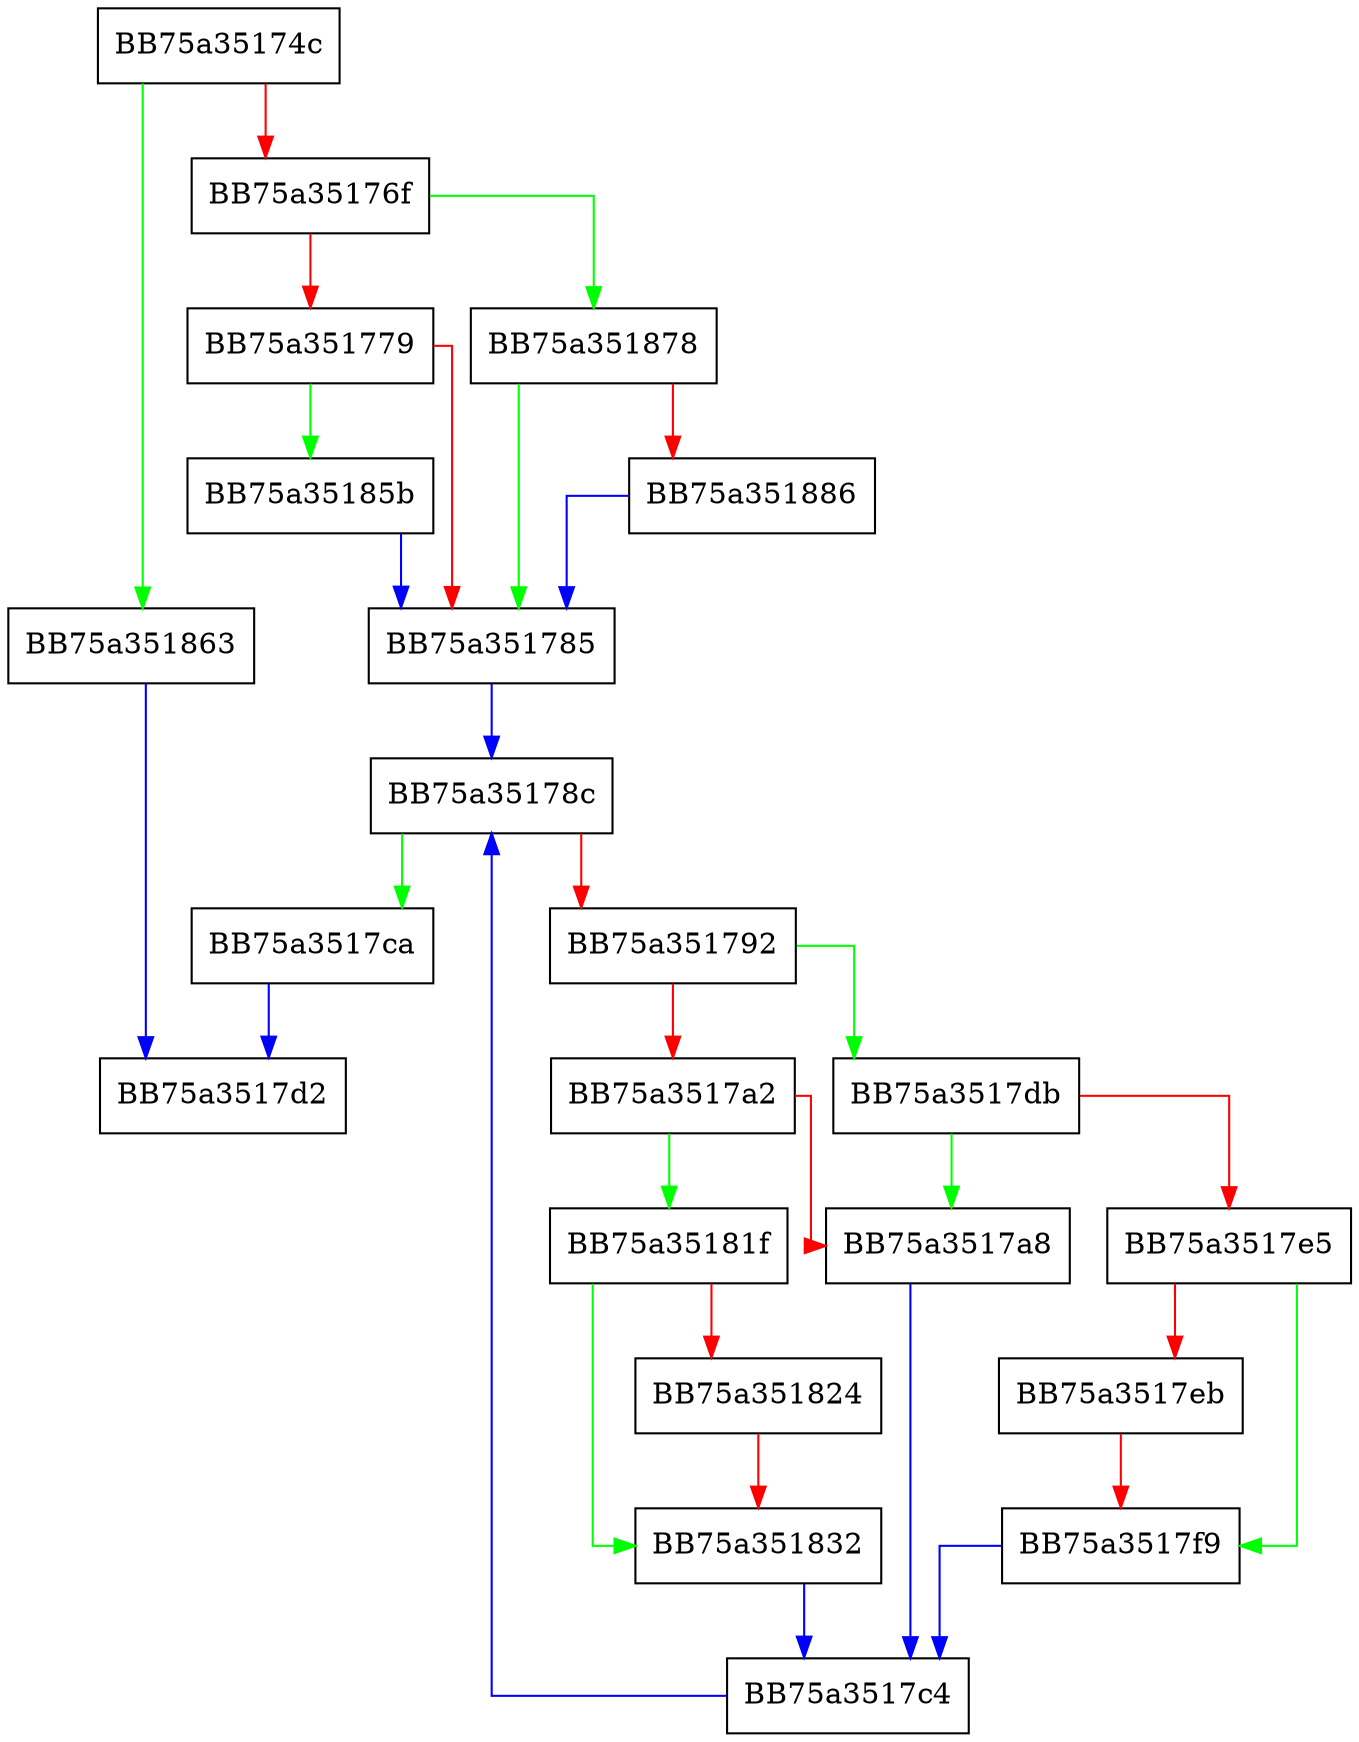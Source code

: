 digraph _Insert_node {
  node [shape="box"];
  graph [splines=ortho];
  BB75a35174c -> BB75a351863 [color="green"];
  BB75a35174c -> BB75a35176f [color="red"];
  BB75a35176f -> BB75a351878 [color="green"];
  BB75a35176f -> BB75a351779 [color="red"];
  BB75a351779 -> BB75a35185b [color="green"];
  BB75a351779 -> BB75a351785 [color="red"];
  BB75a351785 -> BB75a35178c [color="blue"];
  BB75a35178c -> BB75a3517ca [color="green"];
  BB75a35178c -> BB75a351792 [color="red"];
  BB75a351792 -> BB75a3517db [color="green"];
  BB75a351792 -> BB75a3517a2 [color="red"];
  BB75a3517a2 -> BB75a35181f [color="green"];
  BB75a3517a2 -> BB75a3517a8 [color="red"];
  BB75a3517a8 -> BB75a3517c4 [color="blue"];
  BB75a3517c4 -> BB75a35178c [color="blue"];
  BB75a3517ca -> BB75a3517d2 [color="blue"];
  BB75a3517db -> BB75a3517a8 [color="green"];
  BB75a3517db -> BB75a3517e5 [color="red"];
  BB75a3517e5 -> BB75a3517f9 [color="green"];
  BB75a3517e5 -> BB75a3517eb [color="red"];
  BB75a3517eb -> BB75a3517f9 [color="red"];
  BB75a3517f9 -> BB75a3517c4 [color="blue"];
  BB75a35181f -> BB75a351832 [color="green"];
  BB75a35181f -> BB75a351824 [color="red"];
  BB75a351824 -> BB75a351832 [color="red"];
  BB75a351832 -> BB75a3517c4 [color="blue"];
  BB75a35185b -> BB75a351785 [color="blue"];
  BB75a351863 -> BB75a3517d2 [color="blue"];
  BB75a351878 -> BB75a351785 [color="green"];
  BB75a351878 -> BB75a351886 [color="red"];
  BB75a351886 -> BB75a351785 [color="blue"];
}